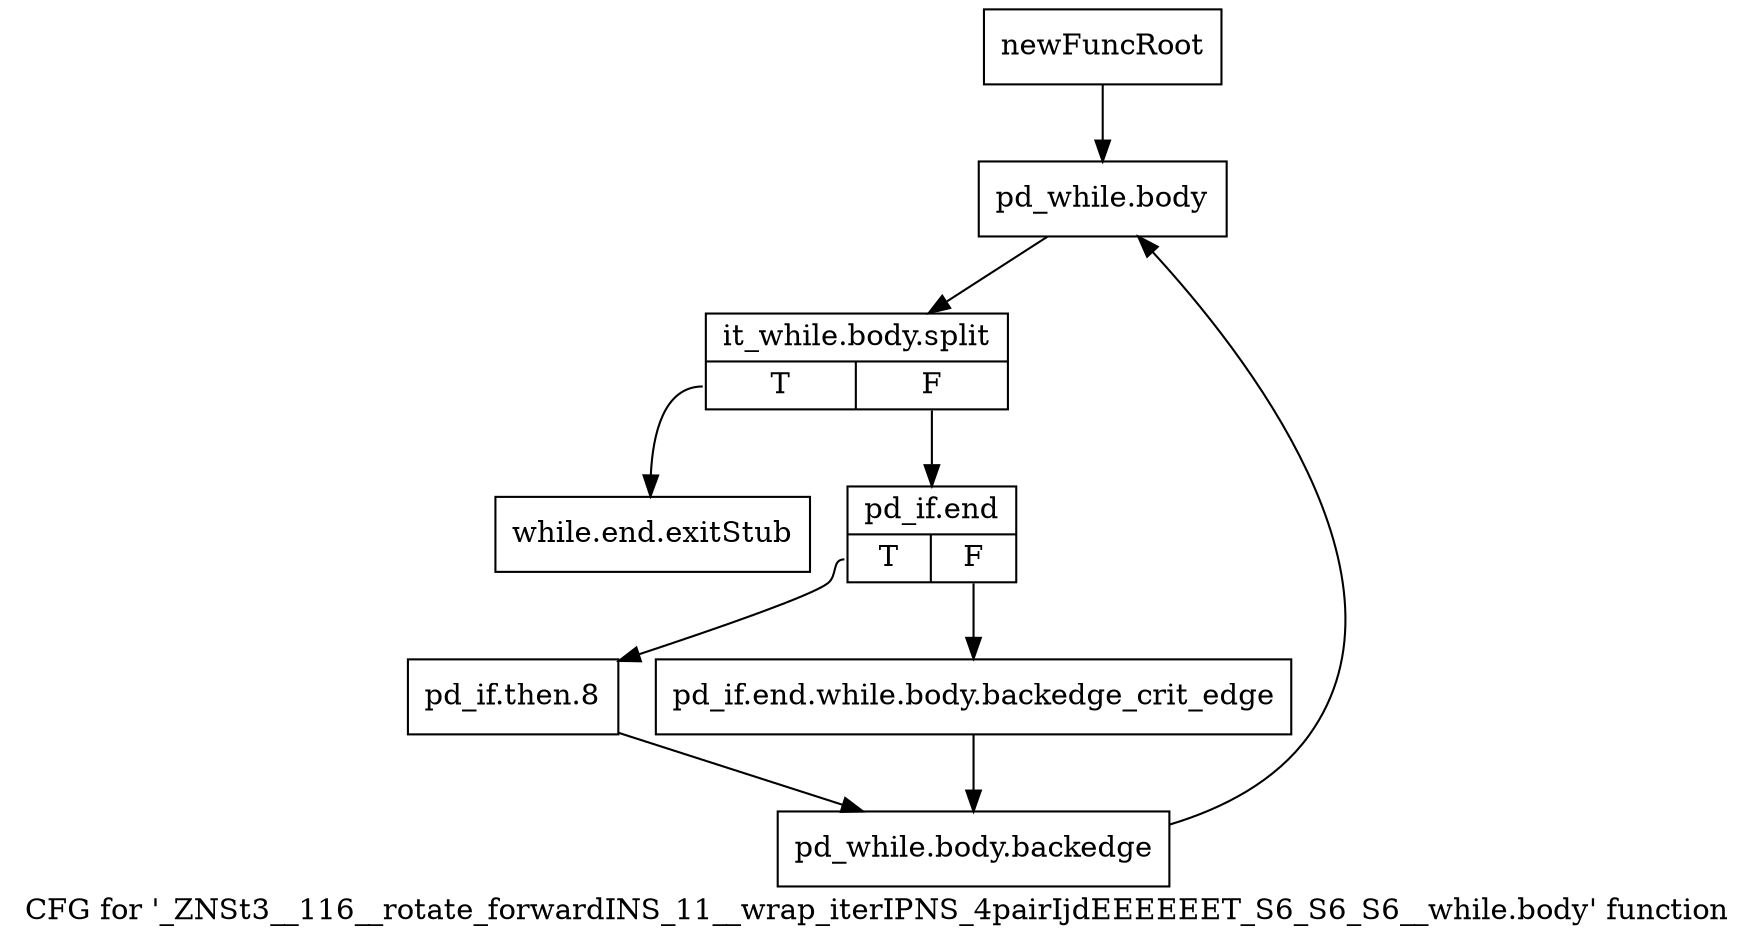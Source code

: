 digraph "CFG for '_ZNSt3__116__rotate_forwardINS_11__wrap_iterIPNS_4pairIjdEEEEEET_S6_S6_S6__while.body' function" {
	label="CFG for '_ZNSt3__116__rotate_forwardINS_11__wrap_iterIPNS_4pairIjdEEEEEET_S6_S6_S6__while.body' function";

	Node0x927e310 [shape=record,label="{newFuncRoot}"];
	Node0x927e310 -> Node0x9374690;
	Node0x9374640 [shape=record,label="{while.end.exitStub}"];
	Node0x9374690 [shape=record,label="{pd_while.body}"];
	Node0x9374690 -> Node0xb5f2270;
	Node0xb5f2270 [shape=record,label="{it_while.body.split|{<s0>T|<s1>F}}"];
	Node0xb5f2270:s0 -> Node0x9374640;
	Node0xb5f2270:s1 -> Node0x93746e0;
	Node0x93746e0 [shape=record,label="{pd_if.end|{<s0>T|<s1>F}}"];
	Node0x93746e0:s0 -> Node0x9374780;
	Node0x93746e0:s1 -> Node0x9374730;
	Node0x9374730 [shape=record,label="{pd_if.end.while.body.backedge_crit_edge}"];
	Node0x9374730 -> Node0x93747d0;
	Node0x9374780 [shape=record,label="{pd_if.then.8}"];
	Node0x9374780 -> Node0x93747d0;
	Node0x93747d0 [shape=record,label="{pd_while.body.backedge}"];
	Node0x93747d0 -> Node0x9374690;
}
